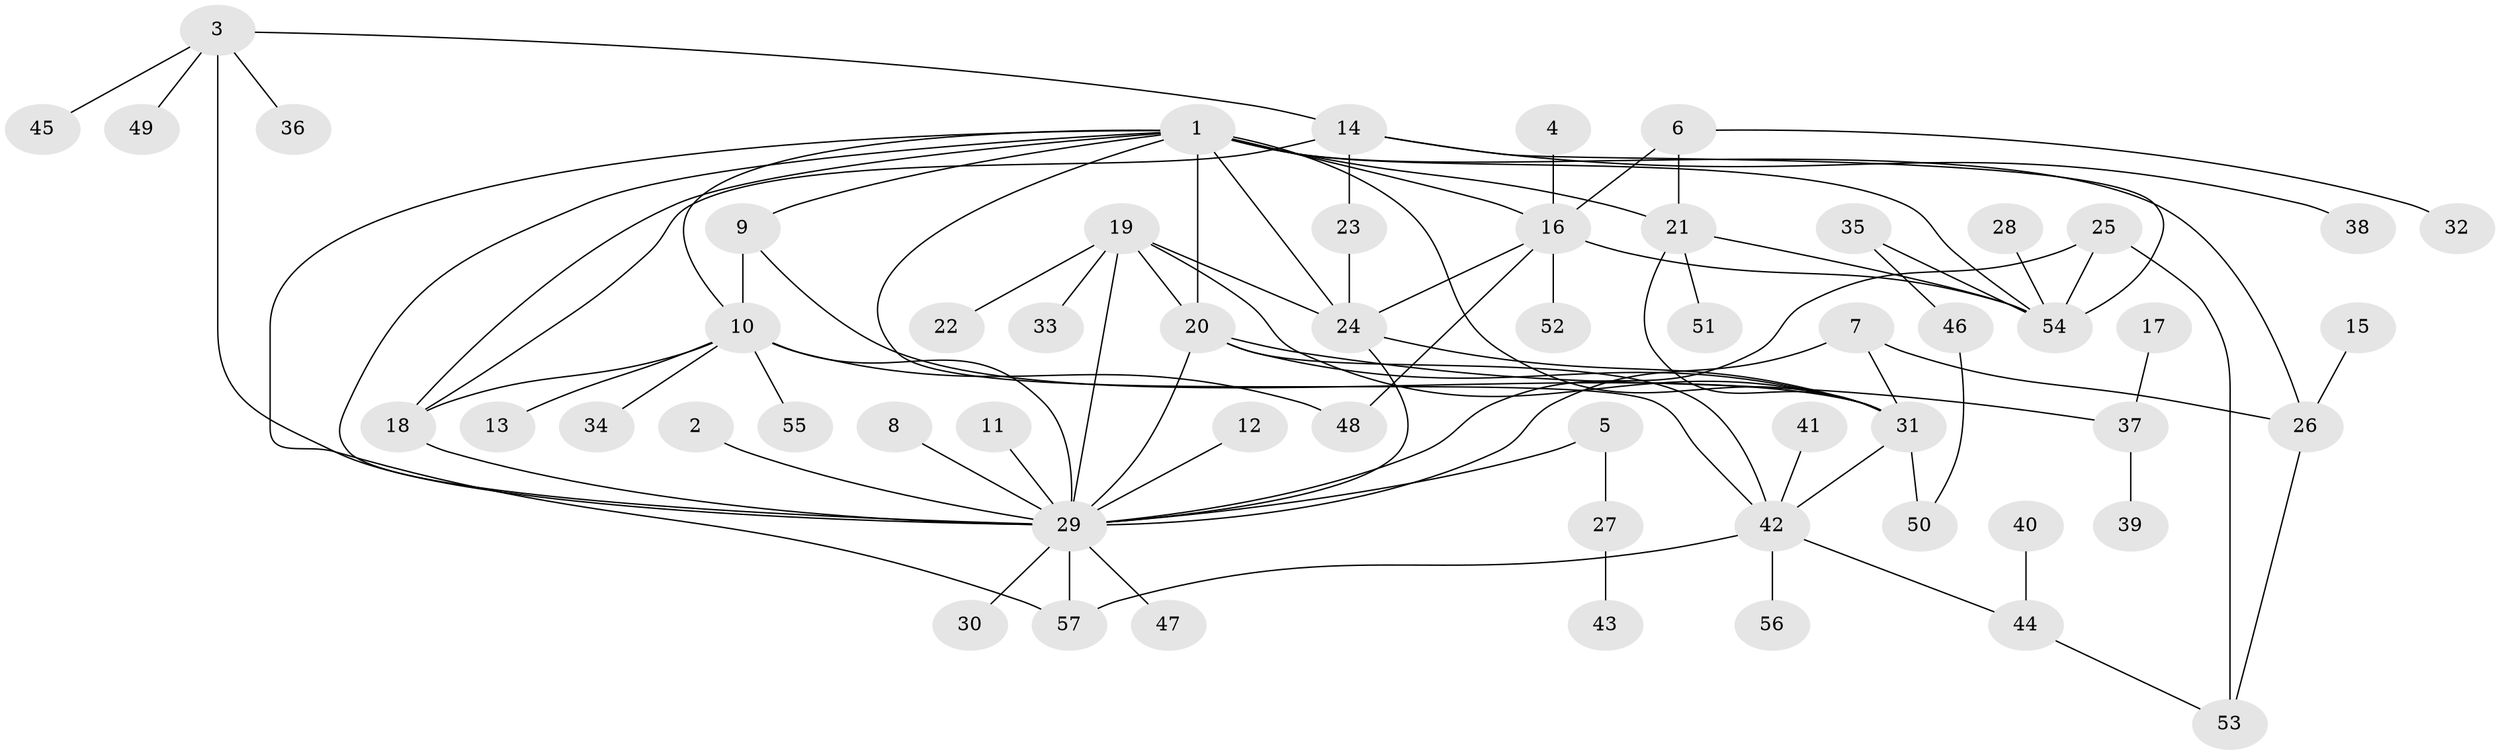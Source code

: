// original degree distribution, {13: 0.0125, 23: 0.0125, 2: 0.225, 5: 0.0375, 8: 0.0375, 6: 0.0375, 1: 0.425, 3: 0.125, 4: 0.0625, 10: 0.0125, 7: 0.0125}
// Generated by graph-tools (version 1.1) at 2025/36/03/04/25 23:36:39]
// undirected, 57 vertices, 87 edges
graph export_dot {
  node [color=gray90,style=filled];
  1;
  2;
  3;
  4;
  5;
  6;
  7;
  8;
  9;
  10;
  11;
  12;
  13;
  14;
  15;
  16;
  17;
  18;
  19;
  20;
  21;
  22;
  23;
  24;
  25;
  26;
  27;
  28;
  29;
  30;
  31;
  32;
  33;
  34;
  35;
  36;
  37;
  38;
  39;
  40;
  41;
  42;
  43;
  44;
  45;
  46;
  47;
  48;
  49;
  50;
  51;
  52;
  53;
  54;
  55;
  56;
  57;
  1 -- 9 [weight=1.0];
  1 -- 10 [weight=1.0];
  1 -- 16 [weight=1.0];
  1 -- 18 [weight=1.0];
  1 -- 20 [weight=1.0];
  1 -- 21 [weight=1.0];
  1 -- 24 [weight=1.0];
  1 -- 26 [weight=1.0];
  1 -- 29 [weight=1.0];
  1 -- 31 [weight=1.0];
  1 -- 42 [weight=1.0];
  1 -- 54 [weight=1.0];
  1 -- 57 [weight=1.0];
  2 -- 29 [weight=1.0];
  3 -- 14 [weight=1.0];
  3 -- 29 [weight=2.0];
  3 -- 36 [weight=1.0];
  3 -- 45 [weight=1.0];
  3 -- 49 [weight=1.0];
  4 -- 16 [weight=1.0];
  5 -- 27 [weight=1.0];
  5 -- 29 [weight=1.0];
  6 -- 16 [weight=1.0];
  6 -- 21 [weight=1.0];
  6 -- 32 [weight=1.0];
  7 -- 26 [weight=1.0];
  7 -- 29 [weight=1.0];
  7 -- 31 [weight=1.0];
  8 -- 29 [weight=1.0];
  9 -- 10 [weight=1.0];
  9 -- 31 [weight=1.0];
  10 -- 13 [weight=1.0];
  10 -- 18 [weight=1.0];
  10 -- 29 [weight=1.0];
  10 -- 34 [weight=1.0];
  10 -- 48 [weight=1.0];
  10 -- 55 [weight=1.0];
  11 -- 29 [weight=1.0];
  12 -- 29 [weight=1.0];
  14 -- 18 [weight=1.0];
  14 -- 23 [weight=1.0];
  14 -- 38 [weight=1.0];
  14 -- 54 [weight=1.0];
  15 -- 26 [weight=1.0];
  16 -- 24 [weight=1.0];
  16 -- 48 [weight=1.0];
  16 -- 52 [weight=1.0];
  16 -- 54 [weight=1.0];
  17 -- 37 [weight=1.0];
  18 -- 29 [weight=1.0];
  19 -- 20 [weight=1.0];
  19 -- 22 [weight=1.0];
  19 -- 24 [weight=1.0];
  19 -- 29 [weight=1.0];
  19 -- 31 [weight=1.0];
  19 -- 33 [weight=1.0];
  20 -- 29 [weight=1.0];
  20 -- 31 [weight=1.0];
  20 -- 37 [weight=1.0];
  20 -- 42 [weight=1.0];
  21 -- 31 [weight=1.0];
  21 -- 51 [weight=1.0];
  21 -- 54 [weight=1.0];
  23 -- 24 [weight=1.0];
  24 -- 29 [weight=1.0];
  24 -- 31 [weight=1.0];
  25 -- 29 [weight=1.0];
  25 -- 53 [weight=1.0];
  25 -- 54 [weight=1.0];
  26 -- 53 [weight=1.0];
  27 -- 43 [weight=1.0];
  28 -- 54 [weight=1.0];
  29 -- 30 [weight=1.0];
  29 -- 47 [weight=1.0];
  29 -- 57 [weight=2.0];
  31 -- 42 [weight=1.0];
  31 -- 50 [weight=1.0];
  35 -- 46 [weight=1.0];
  35 -- 54 [weight=1.0];
  37 -- 39 [weight=1.0];
  40 -- 44 [weight=1.0];
  41 -- 42 [weight=1.0];
  42 -- 44 [weight=1.0];
  42 -- 56 [weight=1.0];
  42 -- 57 [weight=1.0];
  44 -- 53 [weight=1.0];
  46 -- 50 [weight=1.0];
}
